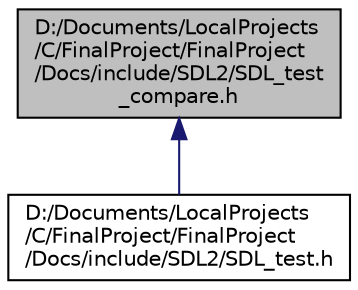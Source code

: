 digraph "D:/Documents/LocalProjects/C/FinalProject/FinalProject/Docs/include/SDL2/SDL_test_compare.h"
{
 // LATEX_PDF_SIZE
  edge [fontname="Helvetica",fontsize="10",labelfontname="Helvetica",labelfontsize="10"];
  node [fontname="Helvetica",fontsize="10",shape=record];
  Node49 [label="D:/Documents/LocalProjects\l/C/FinalProject/FinalProject\l/Docs/include/SDL2/SDL_test\l_compare.h",height=0.2,width=0.4,color="black", fillcolor="grey75", style="filled", fontcolor="black",tooltip=" "];
  Node49 -> Node50 [dir="back",color="midnightblue",fontsize="10",style="solid",fontname="Helvetica"];
  Node50 [label="D:/Documents/LocalProjects\l/C/FinalProject/FinalProject\l/Docs/include/SDL2/SDL_test.h",height=0.2,width=0.4,color="black", fillcolor="white", style="filled",URL="$_s_d_l__test_8h.html",tooltip=" "];
}
